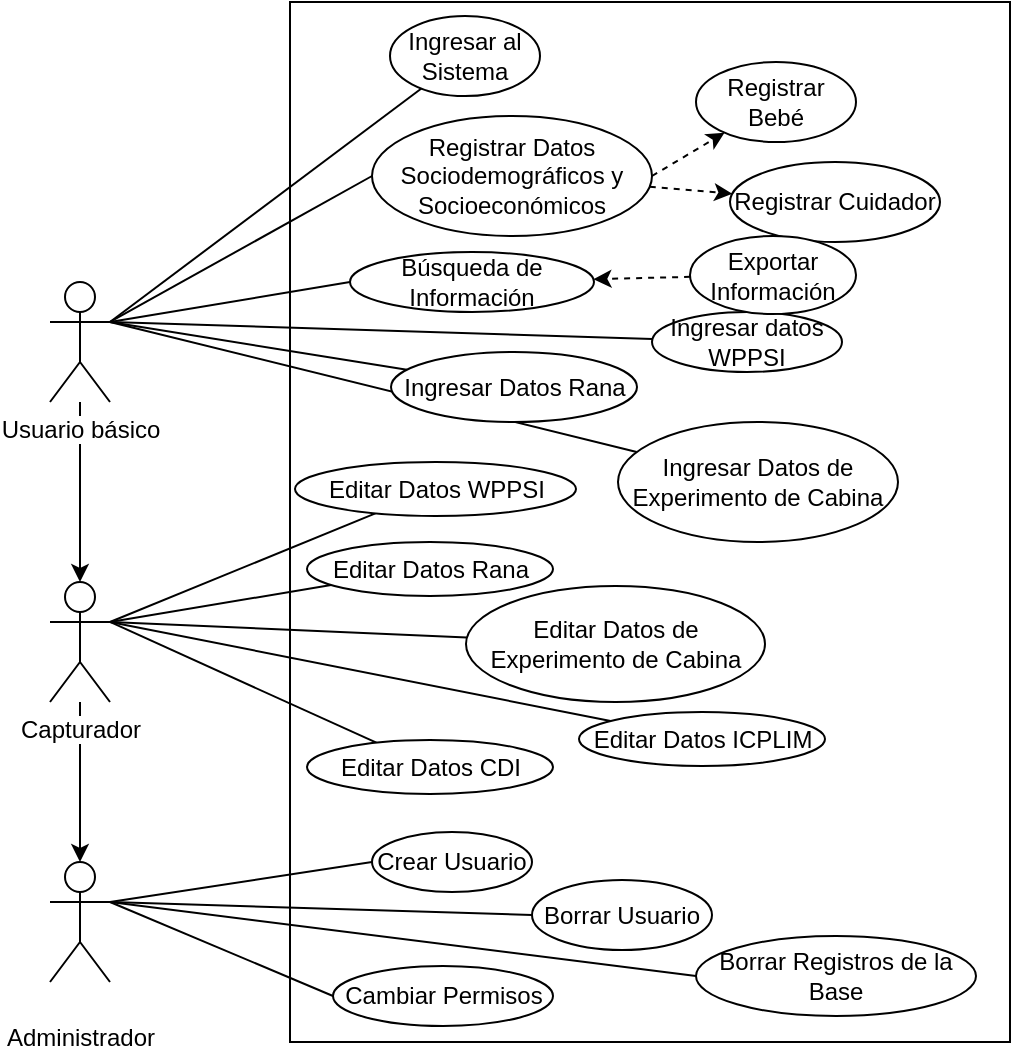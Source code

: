 <mxfile version="12.6.1" type="device"><diagram id="R7i6attSzrLfg17djv1d" name="Page-1"><mxGraphModel dx="971" dy="492" grid="0" gridSize="10" guides="1" tooltips="1" connect="1" arrows="1" fold="1" page="1" pageScale="1" pageWidth="850" pageHeight="1100" math="0" shadow="0"><root><mxCell id="0"/><mxCell id="1" parent="0"/><mxCell id="PVTjVxrQ7BgFcHX0pEz2-8" value="" style="rounded=0;whiteSpace=wrap;html=1;" vertex="1" parent="1"><mxGeometry x="210" y="10" width="360" height="520" as="geometry"/></mxCell><mxCell id="PVTjVxrQ7BgFcHX0pEz2-41" style="edgeStyle=none;rounded=0;orthogonalLoop=1;jettySize=auto;html=1;exitX=1;exitY=0.333;exitDx=0;exitDy=0;exitPerimeter=0;endArrow=none;endFill=0;" edge="1" parent="1" source="PVTjVxrQ7BgFcHX0pEz2-1" target="PVTjVxrQ7BgFcHX0pEz2-38"><mxGeometry relative="1" as="geometry"/></mxCell><mxCell id="PVTjVxrQ7BgFcHX0pEz2-12" style="edgeStyle=none;rounded=0;orthogonalLoop=1;jettySize=auto;html=1;exitX=1;exitY=0.333;exitDx=0;exitDy=0;exitPerimeter=0;endArrow=none;endFill=0;" edge="1" parent="1" source="PVTjVxrQ7BgFcHX0pEz2-1" target="PVTjVxrQ7BgFcHX0pEz2-9"><mxGeometry relative="1" as="geometry"/></mxCell><mxCell id="PVTjVxrQ7BgFcHX0pEz2-24" style="edgeStyle=none;rounded=0;orthogonalLoop=1;jettySize=auto;html=1;exitX=1;exitY=0.333;exitDx=0;exitDy=0;exitPerimeter=0;entryX=0;entryY=0.5;entryDx=0;entryDy=0;endArrow=none;endFill=0;" edge="1" parent="1" source="PVTjVxrQ7BgFcHX0pEz2-1" target="PVTjVxrQ7BgFcHX0pEz2-23"><mxGeometry relative="1" as="geometry"/></mxCell><mxCell id="PVTjVxrQ7BgFcHX0pEz2-13" style="edgeStyle=none;rounded=0;orthogonalLoop=1;jettySize=auto;html=1;exitX=1;exitY=0.333;exitDx=0;exitDy=0;exitPerimeter=0;entryX=0;entryY=0.5;entryDx=0;entryDy=0;endArrow=none;endFill=0;" edge="1" parent="1" source="PVTjVxrQ7BgFcHX0pEz2-2" target="PVTjVxrQ7BgFcHX0pEz2-10"><mxGeometry relative="1" as="geometry"/></mxCell><mxCell id="PVTjVxrQ7BgFcHX0pEz2-18" style="edgeStyle=none;rounded=0;orthogonalLoop=1;jettySize=auto;html=1;entryX=0;entryY=0.5;entryDx=0;entryDy=0;endArrow=none;endFill=0;exitX=1;exitY=0.333;exitDx=0;exitDy=0;exitPerimeter=0;" edge="1" parent="1" source="PVTjVxrQ7BgFcHX0pEz2-2" target="PVTjVxrQ7BgFcHX0pEz2-17"><mxGeometry relative="1" as="geometry"><mxPoint x="170" y="320" as="sourcePoint"/></mxGeometry></mxCell><mxCell id="PVTjVxrQ7BgFcHX0pEz2-22" style="edgeStyle=none;rounded=0;orthogonalLoop=1;jettySize=auto;html=1;exitX=1;exitY=0.333;exitDx=0;exitDy=0;exitPerimeter=0;entryX=0;entryY=0.5;entryDx=0;entryDy=0;endArrow=none;endFill=0;" edge="1" parent="1" source="PVTjVxrQ7BgFcHX0pEz2-2" target="PVTjVxrQ7BgFcHX0pEz2-21"><mxGeometry relative="1" as="geometry"/></mxCell><mxCell id="PVTjVxrQ7BgFcHX0pEz2-9" value="Ingresar al Sistema" style="ellipse;whiteSpace=wrap;html=1;" vertex="1" parent="1"><mxGeometry x="260" y="17" width="75" height="40" as="geometry"/></mxCell><mxCell id="PVTjVxrQ7BgFcHX0pEz2-10" value="Crear Usuario" style="ellipse;whiteSpace=wrap;html=1;" vertex="1" parent="1"><mxGeometry x="251" y="425" width="80" height="30" as="geometry"/></mxCell><mxCell id="PVTjVxrQ7BgFcHX0pEz2-11" value="Registrar Bebé" style="ellipse;whiteSpace=wrap;html=1;" vertex="1" parent="1"><mxGeometry x="413" y="40" width="80" height="40" as="geometry"/></mxCell><mxCell id="PVTjVxrQ7BgFcHX0pEz2-14" value="Registrar Cuidador" style="ellipse;whiteSpace=wrap;html=1;" vertex="1" parent="1"><mxGeometry x="430" y="90" width="105" height="40" as="geometry"/></mxCell><mxCell id="PVTjVxrQ7BgFcHX0pEz2-17" value="Cambiar Permisos" style="ellipse;whiteSpace=wrap;html=1;" vertex="1" parent="1"><mxGeometry x="231.5" y="492" width="110" height="30" as="geometry"/></mxCell><mxCell id="PVTjVxrQ7BgFcHX0pEz2-21" value="Borrar Registros de la Base" style="ellipse;whiteSpace=wrap;html=1;" vertex="1" parent="1"><mxGeometry x="413" y="477" width="140" height="40" as="geometry"/></mxCell><mxCell id="PVTjVxrQ7BgFcHX0pEz2-23" value="Búsqueda de Información" style="ellipse;whiteSpace=wrap;html=1;" vertex="1" parent="1"><mxGeometry x="240" y="135" width="122" height="30" as="geometry"/></mxCell><mxCell id="PVTjVxrQ7BgFcHX0pEz2-27" value="" style="endArrow=classic;html=1;" edge="1" parent="1" source="PVTjVxrQ7BgFcHX0pEz2-1" target="PVTjVxrQ7BgFcHX0pEz2-4"><mxGeometry width="50" height="50" relative="1" as="geometry"><mxPoint x="105" y="190" as="sourcePoint"/><mxPoint x="105" y="241" as="targetPoint"/></mxGeometry></mxCell><mxCell id="PVTjVxrQ7BgFcHX0pEz2-28" value="" style="endArrow=classic;html=1;" edge="1" parent="1" source="PVTjVxrQ7BgFcHX0pEz2-4" target="PVTjVxrQ7BgFcHX0pEz2-2"><mxGeometry width="50" height="50" relative="1" as="geometry"><mxPoint x="115" y="200" as="sourcePoint"/><mxPoint x="115" y="251" as="targetPoint"/></mxGeometry></mxCell><mxCell id="PVTjVxrQ7BgFcHX0pEz2-32" style="edgeStyle=none;rounded=0;orthogonalLoop=1;jettySize=auto;html=1;exitX=1;exitY=0.333;exitDx=0;exitDy=0;exitPerimeter=0;entryX=0;entryY=0.5;entryDx=0;entryDy=0;endArrow=none;endFill=0;" edge="1" parent="1" source="PVTjVxrQ7BgFcHX0pEz2-1" target="PVTjVxrQ7BgFcHX0pEz2-31"><mxGeometry relative="1" as="geometry"/></mxCell><mxCell id="PVTjVxrQ7BgFcHX0pEz2-44" style="edgeStyle=none;rounded=0;orthogonalLoop=1;jettySize=auto;html=1;exitX=1;exitY=0.333;exitDx=0;exitDy=0;exitPerimeter=0;endArrow=none;endFill=0;" edge="1" parent="1" source="PVTjVxrQ7BgFcHX0pEz2-1" target="PVTjVxrQ7BgFcHX0pEz2-43"><mxGeometry relative="1" as="geometry"/></mxCell><mxCell id="PVTjVxrQ7BgFcHX0pEz2-46" style="edgeStyle=none;rounded=0;orthogonalLoop=1;jettySize=auto;html=1;exitX=1;exitY=0.333;exitDx=0;exitDy=0;exitPerimeter=0;endArrow=none;endFill=0;" edge="1" parent="1" source="PVTjVxrQ7BgFcHX0pEz2-1" target="PVTjVxrQ7BgFcHX0pEz2-45"><mxGeometry relative="1" as="geometry"/></mxCell><mxCell id="PVTjVxrQ7BgFcHX0pEz2-1" value="Usuario básico" style="shape=umlActor;verticalLabelPosition=bottom;labelBackgroundColor=#ffffff;verticalAlign=top;html=1;outlineConnect=0;" vertex="1" parent="1"><mxGeometry x="90" y="150" width="30" height="60" as="geometry"/></mxCell><mxCell id="PVTjVxrQ7BgFcHX0pEz2-30" style="edgeStyle=none;rounded=0;orthogonalLoop=1;jettySize=auto;html=1;exitX=1;exitY=0.333;exitDx=0;exitDy=0;exitPerimeter=0;endArrow=none;endFill=0;" edge="1" parent="1" source="PVTjVxrQ7BgFcHX0pEz2-4" target="PVTjVxrQ7BgFcHX0pEz2-29"><mxGeometry relative="1" as="geometry"/></mxCell><mxCell id="PVTjVxrQ7BgFcHX0pEz2-52" style="edgeStyle=none;rounded=0;orthogonalLoop=1;jettySize=auto;html=1;exitX=1;exitY=0.333;exitDx=0;exitDy=0;exitPerimeter=0;endArrow=none;endFill=0;" edge="1" parent="1" source="PVTjVxrQ7BgFcHX0pEz2-4" target="PVTjVxrQ7BgFcHX0pEz2-48"><mxGeometry relative="1" as="geometry"/></mxCell><mxCell id="PVTjVxrQ7BgFcHX0pEz2-53" style="edgeStyle=none;rounded=0;orthogonalLoop=1;jettySize=auto;html=1;exitX=1;exitY=0.333;exitDx=0;exitDy=0;exitPerimeter=0;endArrow=none;endFill=0;" edge="1" parent="1" source="PVTjVxrQ7BgFcHX0pEz2-4" target="PVTjVxrQ7BgFcHX0pEz2-49"><mxGeometry relative="1" as="geometry"/></mxCell><mxCell id="PVTjVxrQ7BgFcHX0pEz2-54" style="edgeStyle=none;rounded=0;orthogonalLoop=1;jettySize=auto;html=1;exitX=1;exitY=0.333;exitDx=0;exitDy=0;exitPerimeter=0;endArrow=none;endFill=0;" edge="1" parent="1" source="PVTjVxrQ7BgFcHX0pEz2-4" target="PVTjVxrQ7BgFcHX0pEz2-50"><mxGeometry relative="1" as="geometry"/></mxCell><mxCell id="PVTjVxrQ7BgFcHX0pEz2-55" style="edgeStyle=none;rounded=0;orthogonalLoop=1;jettySize=auto;html=1;exitX=1;exitY=0.333;exitDx=0;exitDy=0;exitPerimeter=0;endArrow=none;endFill=0;" edge="1" parent="1" source="PVTjVxrQ7BgFcHX0pEz2-4" target="PVTjVxrQ7BgFcHX0pEz2-51"><mxGeometry relative="1" as="geometry"/></mxCell><mxCell id="PVTjVxrQ7BgFcHX0pEz2-4" value="Capturador" style="shape=umlActor;verticalLabelPosition=bottom;labelBackgroundColor=#ffffff;verticalAlign=top;html=1;outlineConnect=0;" vertex="1" parent="1"><mxGeometry x="90" y="300" width="30" height="60" as="geometry"/></mxCell><mxCell id="PVTjVxrQ7BgFcHX0pEz2-34" style="edgeStyle=none;rounded=0;orthogonalLoop=1;jettySize=auto;html=1;exitX=1;exitY=0.333;exitDx=0;exitDy=0;exitPerimeter=0;entryX=0;entryY=0.5;entryDx=0;entryDy=0;endArrow=none;endFill=0;" edge="1" parent="1" source="PVTjVxrQ7BgFcHX0pEz2-2" target="PVTjVxrQ7BgFcHX0pEz2-33"><mxGeometry relative="1" as="geometry"/></mxCell><mxCell id="PVTjVxrQ7BgFcHX0pEz2-2" value="&lt;br&gt;Administrador" style="shape=umlActor;verticalLabelPosition=bottom;labelBackgroundColor=#ffffff;verticalAlign=top;html=1;outlineConnect=0;" vertex="1" parent="1"><mxGeometry x="90" y="440" width="30" height="60" as="geometry"/></mxCell><mxCell id="PVTjVxrQ7BgFcHX0pEz2-29" value="Editar Datos WPPSI" style="ellipse;whiteSpace=wrap;html=1;" vertex="1" parent="1"><mxGeometry x="212.5" y="240" width="140.5" height="27" as="geometry"/></mxCell><mxCell id="PVTjVxrQ7BgFcHX0pEz2-35" style="edgeStyle=none;rounded=0;orthogonalLoop=1;jettySize=auto;html=1;exitX=1;exitY=0.5;exitDx=0;exitDy=0;endArrow=classic;endFill=1;dashed=1;" edge="1" parent="1" source="PVTjVxrQ7BgFcHX0pEz2-31" target="PVTjVxrQ7BgFcHX0pEz2-11"><mxGeometry relative="1" as="geometry"/></mxCell><mxCell id="PVTjVxrQ7BgFcHX0pEz2-31" value="Registrar Datos Sociodemográficos y Socioeconómicos" style="ellipse;whiteSpace=wrap;html=1;" vertex="1" parent="1"><mxGeometry x="251" y="67" width="140" height="60" as="geometry"/></mxCell><mxCell id="PVTjVxrQ7BgFcHX0pEz2-33" value="Borrar Usuario" style="ellipse;whiteSpace=wrap;html=1;" vertex="1" parent="1"><mxGeometry x="331" y="449" width="90" height="35" as="geometry"/></mxCell><mxCell id="PVTjVxrQ7BgFcHX0pEz2-36" style="edgeStyle=none;rounded=0;orthogonalLoop=1;jettySize=auto;html=1;endArrow=classic;endFill=1;dashed=1;" edge="1" parent="1" source="PVTjVxrQ7BgFcHX0pEz2-31" target="PVTjVxrQ7BgFcHX0pEz2-14"><mxGeometry relative="1" as="geometry"><mxPoint x="357.5" y="100" as="sourcePoint"/><mxPoint x="410" y="100" as="targetPoint"/></mxGeometry></mxCell><mxCell id="PVTjVxrQ7BgFcHX0pEz2-38" value="Ingresar datos WPPSI" style="ellipse;whiteSpace=wrap;html=1;" vertex="1" parent="1"><mxGeometry x="391" y="165" width="95" height="30" as="geometry"/></mxCell><mxCell id="PVTjVxrQ7BgFcHX0pEz2-43" value="Ingresar Datos Rana" style="ellipse;whiteSpace=wrap;html=1;" vertex="1" parent="1"><mxGeometry x="260.5" y="185" width="123" height="35" as="geometry"/></mxCell><mxCell id="PVTjVxrQ7BgFcHX0pEz2-45" value="Ingresar Datos de Experimento de Cabina" style="ellipse;whiteSpace=wrap;html=1;" vertex="1" parent="1"><mxGeometry x="374" y="220" width="140" height="60" as="geometry"/></mxCell><mxCell id="PVTjVxrQ7BgFcHX0pEz2-48" value="Editar Datos Rana" style="ellipse;whiteSpace=wrap;html=1;" vertex="1" parent="1"><mxGeometry x="218.5" y="280" width="123" height="27" as="geometry"/></mxCell><mxCell id="PVTjVxrQ7BgFcHX0pEz2-49" value="Editar Datos de Experimento de Cabina" style="ellipse;whiteSpace=wrap;html=1;" vertex="1" parent="1"><mxGeometry x="298" y="302" width="149.5" height="58" as="geometry"/></mxCell><mxCell id="PVTjVxrQ7BgFcHX0pEz2-50" value="Editar Datos ICPLIM" style="ellipse;whiteSpace=wrap;html=1;" vertex="1" parent="1"><mxGeometry x="354.5" y="365" width="123" height="27" as="geometry"/></mxCell><mxCell id="PVTjVxrQ7BgFcHX0pEz2-51" value="Editar Datos CDI" style="ellipse;whiteSpace=wrap;html=1;" vertex="1" parent="1"><mxGeometry x="218.5" y="379" width="123" height="27" as="geometry"/></mxCell><mxCell id="PVTjVxrQ7BgFcHX0pEz2-106" value="Exportar Información" style="ellipse;whiteSpace=wrap;html=1;" vertex="1" parent="1"><mxGeometry x="410" y="127" width="83" height="39" as="geometry"/></mxCell><mxCell id="PVTjVxrQ7BgFcHX0pEz2-107" style="edgeStyle=none;rounded=0;orthogonalLoop=1;jettySize=auto;html=1;endArrow=classic;endFill=1;dashed=1;" edge="1" parent="1" source="PVTjVxrQ7BgFcHX0pEz2-106" target="PVTjVxrQ7BgFcHX0pEz2-23"><mxGeometry relative="1" as="geometry"><mxPoint x="399.76" y="112.622" as="sourcePoint"/><mxPoint x="441.039" y="116.041" as="targetPoint"/></mxGeometry></mxCell></root></mxGraphModel></diagram></mxfile>